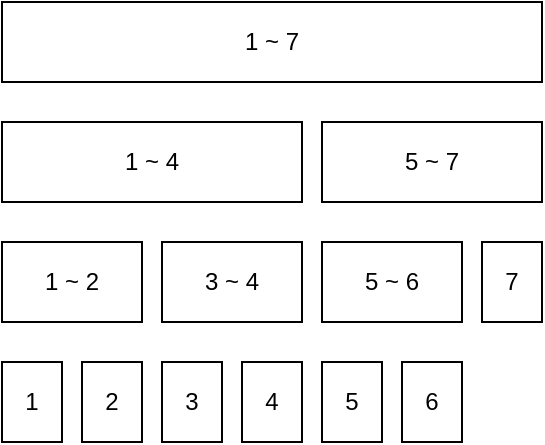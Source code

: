 <mxfile version="22.1.0" type="github">
  <diagram name="第 1 页" id="Qdbz2ryY4kLCoOsuXEza">
    <mxGraphModel dx="531" dy="341" grid="1" gridSize="10" guides="1" tooltips="1" connect="1" arrows="1" fold="1" page="1" pageScale="1" pageWidth="827" pageHeight="1169" math="0" shadow="0">
      <root>
        <mxCell id="0" />
        <mxCell id="1" parent="0" />
        <mxCell id="nUwXLSTTXLct_IVC9Jze-4" value="1 ~ 7" style="rounded=0;whiteSpace=wrap;html=1;" vertex="1" parent="1">
          <mxGeometry x="240" y="200" width="270" height="40" as="geometry" />
        </mxCell>
        <mxCell id="nUwXLSTTXLct_IVC9Jze-5" value="1 ~ 4" style="rounded=0;whiteSpace=wrap;html=1;" vertex="1" parent="1">
          <mxGeometry x="240" y="260" width="150" height="40" as="geometry" />
        </mxCell>
        <mxCell id="nUwXLSTTXLct_IVC9Jze-6" value="5 ~ 7" style="rounded=0;whiteSpace=wrap;html=1;" vertex="1" parent="1">
          <mxGeometry x="400" y="260" width="110" height="40" as="geometry" />
        </mxCell>
        <mxCell id="nUwXLSTTXLct_IVC9Jze-7" value="1 ~ 2" style="rounded=0;whiteSpace=wrap;html=1;" vertex="1" parent="1">
          <mxGeometry x="240" y="320" width="70" height="40" as="geometry" />
        </mxCell>
        <mxCell id="nUwXLSTTXLct_IVC9Jze-9" value="3 ~ 4" style="rounded=0;whiteSpace=wrap;html=1;" vertex="1" parent="1">
          <mxGeometry x="320" y="320" width="70" height="40" as="geometry" />
        </mxCell>
        <mxCell id="nUwXLSTTXLct_IVC9Jze-10" value="5 ~ 6" style="rounded=0;whiteSpace=wrap;html=1;" vertex="1" parent="1">
          <mxGeometry x="400" y="320" width="70" height="40" as="geometry" />
        </mxCell>
        <mxCell id="nUwXLSTTXLct_IVC9Jze-11" value="7" style="rounded=0;whiteSpace=wrap;html=1;" vertex="1" parent="1">
          <mxGeometry x="480" y="320" width="30" height="40" as="geometry" />
        </mxCell>
        <mxCell id="nUwXLSTTXLct_IVC9Jze-12" value="1" style="rounded=0;whiteSpace=wrap;html=1;" vertex="1" parent="1">
          <mxGeometry x="240" y="380" width="30" height="40" as="geometry" />
        </mxCell>
        <mxCell id="nUwXLSTTXLct_IVC9Jze-13" value="2" style="rounded=0;whiteSpace=wrap;html=1;" vertex="1" parent="1">
          <mxGeometry x="280" y="380" width="30" height="40" as="geometry" />
        </mxCell>
        <mxCell id="nUwXLSTTXLct_IVC9Jze-14" value="3" style="rounded=0;whiteSpace=wrap;html=1;" vertex="1" parent="1">
          <mxGeometry x="320" y="380" width="30" height="40" as="geometry" />
        </mxCell>
        <mxCell id="nUwXLSTTXLct_IVC9Jze-15" value="4" style="rounded=0;whiteSpace=wrap;html=1;" vertex="1" parent="1">
          <mxGeometry x="360" y="380" width="30" height="40" as="geometry" />
        </mxCell>
        <mxCell id="nUwXLSTTXLct_IVC9Jze-16" value="5" style="rounded=0;whiteSpace=wrap;html=1;" vertex="1" parent="1">
          <mxGeometry x="400" y="380" width="30" height="40" as="geometry" />
        </mxCell>
        <mxCell id="nUwXLSTTXLct_IVC9Jze-17" value="6" style="rounded=0;whiteSpace=wrap;html=1;" vertex="1" parent="1">
          <mxGeometry x="440" y="380" width="30" height="40" as="geometry" />
        </mxCell>
      </root>
    </mxGraphModel>
  </diagram>
</mxfile>
